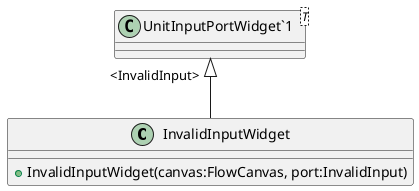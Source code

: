@startuml
class InvalidInputWidget {
    + InvalidInputWidget(canvas:FlowCanvas, port:InvalidInput)
}
class "UnitInputPortWidget`1"<T> {
}
"UnitInputPortWidget`1" "<InvalidInput>" <|-- InvalidInputWidget
@enduml
